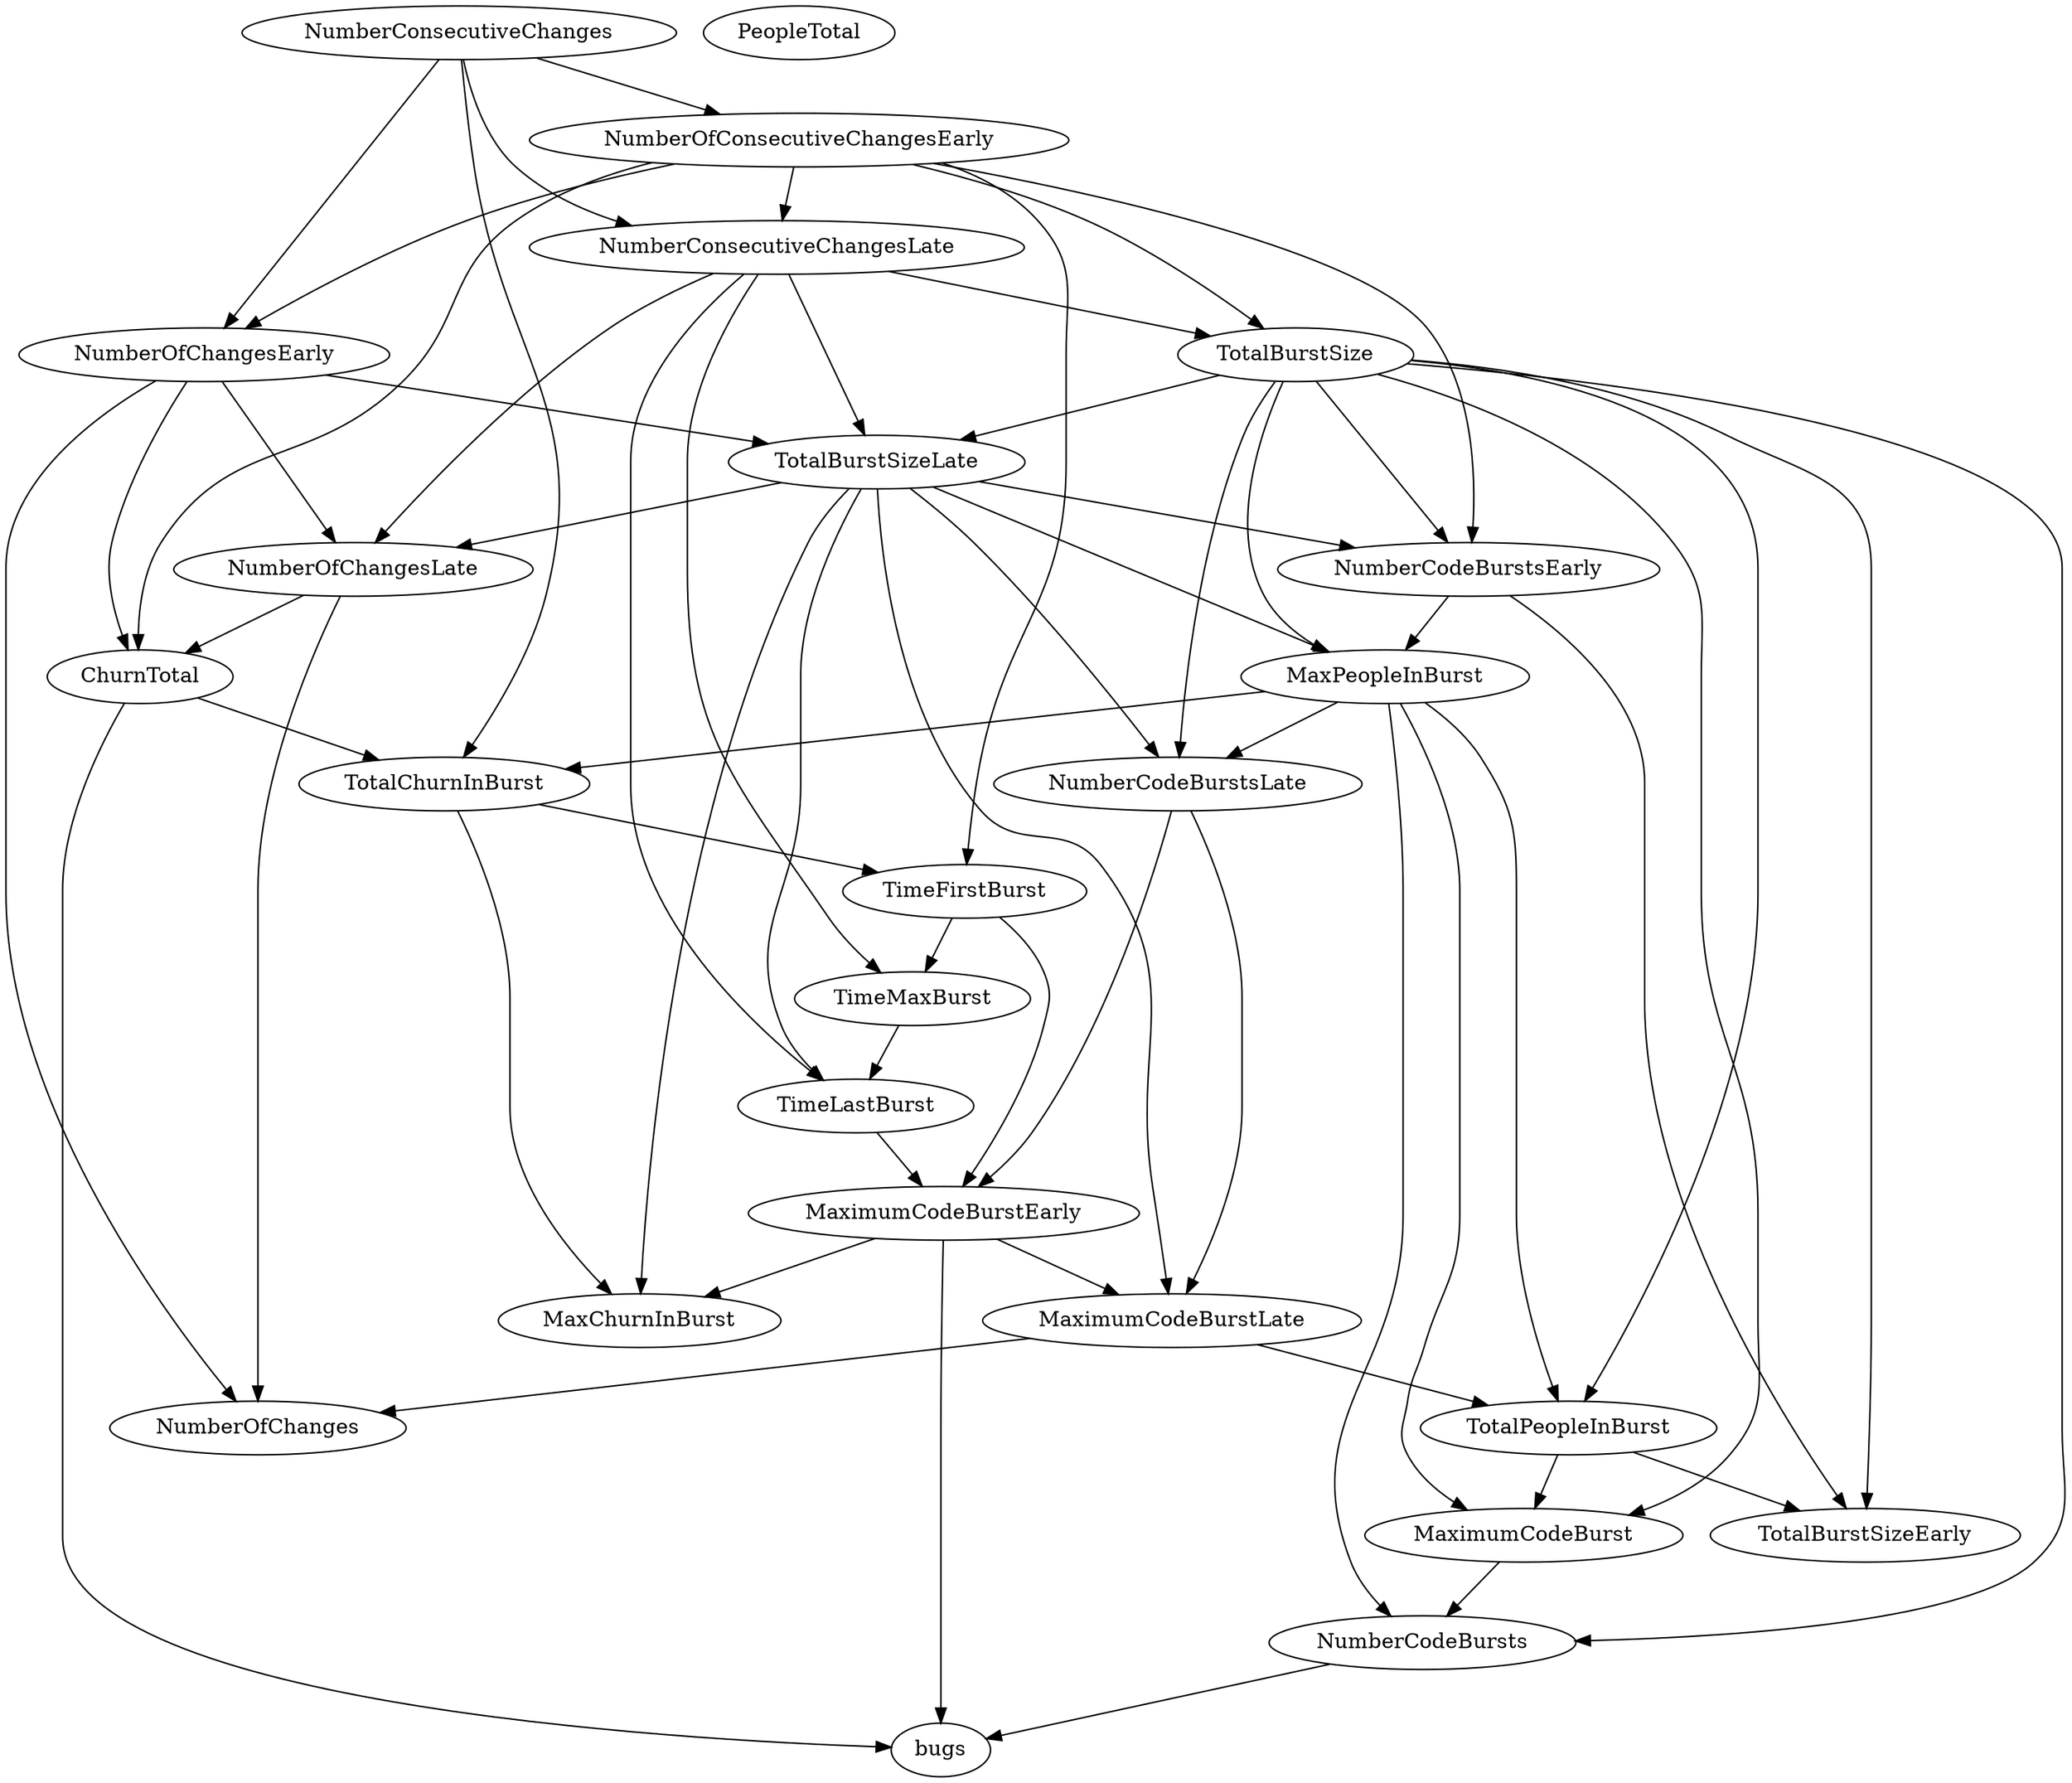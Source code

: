 digraph {
   TotalPeopleInBurst;
   MaximumCodeBurstLate;
   NumberOfChanges;
   MaxPeopleInBurst;
   TotalBurstSizeLate;
   NumberCodeBurstsLate;
   NumberOfChangesLate;
   NumberOfChangesEarly;
   MaxChurnInBurst;
   MaximumCodeBurstEarly;
   NumberCodeBurstsEarly;
   TimeFirstBurst;
   TotalChurnInBurst;
   ChurnTotal;
   MaximumCodeBurst;
   NumberOfConsecutiveChangesEarly;
   NumberConsecutiveChangesLate;
   TotalBurstSizeEarly;
   TotalBurstSize;
   TimeMaxBurst;
   NumberConsecutiveChanges;
   TimeLastBurst;
   NumberCodeBursts;
   PeopleTotal;
   bugs;
   TotalPeopleInBurst -> MaximumCodeBurst;
   TotalPeopleInBurst -> TotalBurstSizeEarly;
   MaximumCodeBurstLate -> TotalPeopleInBurst;
   MaximumCodeBurstLate -> NumberOfChanges;
   MaxPeopleInBurst -> TotalPeopleInBurst;
   MaxPeopleInBurst -> NumberCodeBurstsLate;
   MaxPeopleInBurst -> TotalChurnInBurst;
   MaxPeopleInBurst -> MaximumCodeBurst;
   MaxPeopleInBurst -> NumberCodeBursts;
   TotalBurstSizeLate -> MaximumCodeBurstLate;
   TotalBurstSizeLate -> MaxPeopleInBurst;
   TotalBurstSizeLate -> NumberCodeBurstsLate;
   TotalBurstSizeLate -> NumberOfChangesLate;
   TotalBurstSizeLate -> MaxChurnInBurst;
   TotalBurstSizeLate -> NumberCodeBurstsEarly;
   TotalBurstSizeLate -> TimeLastBurst;
   NumberCodeBurstsLate -> MaximumCodeBurstLate;
   NumberCodeBurstsLate -> MaximumCodeBurstEarly;
   NumberOfChangesLate -> NumberOfChanges;
   NumberOfChangesLate -> ChurnTotal;
   NumberOfChangesEarly -> NumberOfChanges;
   NumberOfChangesEarly -> TotalBurstSizeLate;
   NumberOfChangesEarly -> NumberOfChangesLate;
   NumberOfChangesEarly -> ChurnTotal;
   MaximumCodeBurstEarly -> MaximumCodeBurstLate;
   MaximumCodeBurstEarly -> MaxChurnInBurst;
   MaximumCodeBurstEarly -> bugs;
   NumberCodeBurstsEarly -> MaxPeopleInBurst;
   NumberCodeBurstsEarly -> TotalBurstSizeEarly;
   TimeFirstBurst -> MaximumCodeBurstEarly;
   TimeFirstBurst -> TimeMaxBurst;
   TotalChurnInBurst -> MaxChurnInBurst;
   TotalChurnInBurst -> TimeFirstBurst;
   ChurnTotal -> TotalChurnInBurst;
   ChurnTotal -> bugs;
   MaximumCodeBurst -> NumberCodeBursts;
   NumberOfConsecutiveChangesEarly -> NumberOfChangesEarly;
   NumberOfConsecutiveChangesEarly -> NumberCodeBurstsEarly;
   NumberOfConsecutiveChangesEarly -> TimeFirstBurst;
   NumberOfConsecutiveChangesEarly -> ChurnTotal;
   NumberOfConsecutiveChangesEarly -> NumberConsecutiveChangesLate;
   NumberOfConsecutiveChangesEarly -> TotalBurstSize;
   NumberConsecutiveChangesLate -> TotalBurstSizeLate;
   NumberConsecutiveChangesLate -> NumberOfChangesLate;
   NumberConsecutiveChangesLate -> TotalBurstSize;
   NumberConsecutiveChangesLate -> TimeMaxBurst;
   NumberConsecutiveChangesLate -> TimeLastBurst;
   TotalBurstSize -> TotalPeopleInBurst;
   TotalBurstSize -> MaxPeopleInBurst;
   TotalBurstSize -> TotalBurstSizeLate;
   TotalBurstSize -> NumberCodeBurstsLate;
   TotalBurstSize -> NumberCodeBurstsEarly;
   TotalBurstSize -> MaximumCodeBurst;
   TotalBurstSize -> TotalBurstSizeEarly;
   TotalBurstSize -> NumberCodeBursts;
   TimeMaxBurst -> TimeLastBurst;
   NumberConsecutiveChanges -> NumberOfChangesEarly;
   NumberConsecutiveChanges -> TotalChurnInBurst;
   NumberConsecutiveChanges -> NumberOfConsecutiveChangesEarly;
   NumberConsecutiveChanges -> NumberConsecutiveChangesLate;
   TimeLastBurst -> MaximumCodeBurstEarly;
   NumberCodeBursts -> bugs;
}
